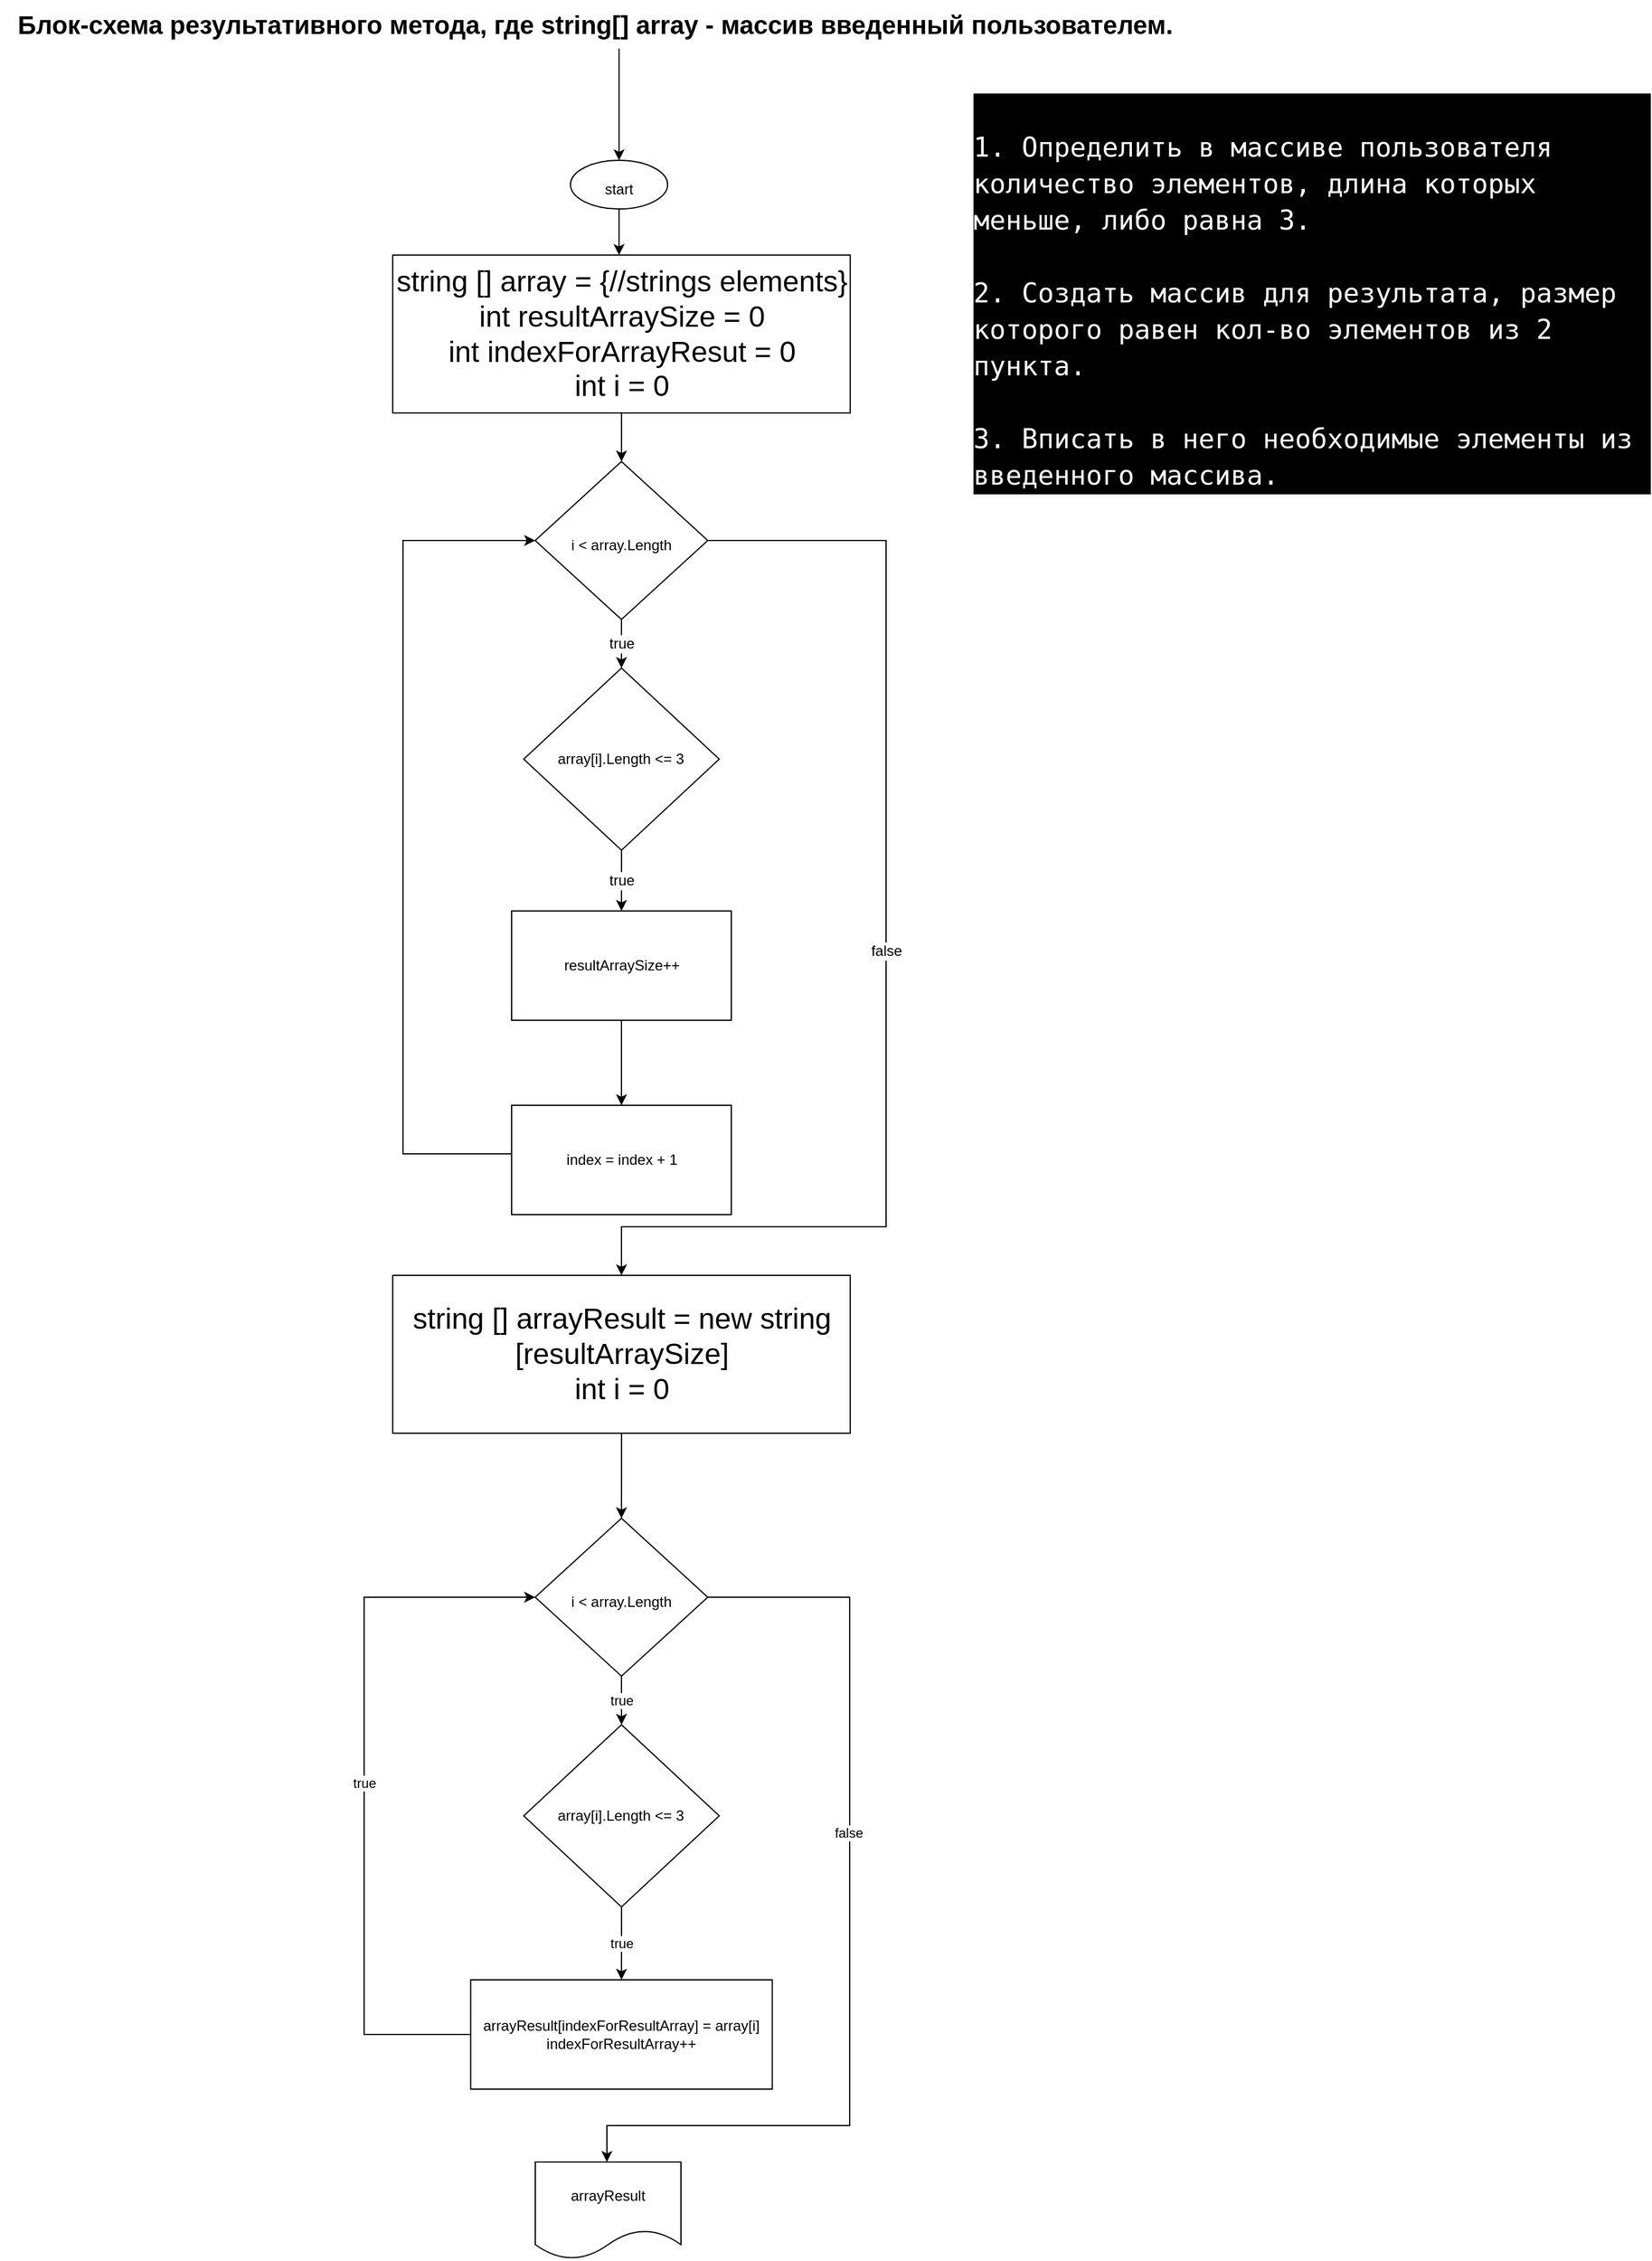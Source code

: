 <mxfile>
    <diagram id="O6eYyxdRciykGWJyQpn-" name="Страница 1">
        <mxGraphModel dx="851" dy="429" grid="1" gridSize="10" guides="1" tooltips="1" connect="1" arrows="1" fold="1" page="1" pageScale="1" pageWidth="827" pageHeight="1169" math="0" shadow="0">
            <root>
                <mxCell id="0"/>
                <mxCell id="1" parent="0"/>
                <mxCell id="2" style="edgeStyle=orthogonalEdgeStyle;rounded=0;orthogonalLoop=1;jettySize=auto;html=1;fontSize=24;" edge="1" parent="1" source="3">
                    <mxGeometry relative="1" as="geometry">
                        <mxPoint x="530" y="220" as="targetPoint"/>
                    </mxGeometry>
                </mxCell>
                <mxCell id="3" value="&lt;font style=&quot;font-size: 12px;&quot;&gt;start&lt;/font&gt;" style="ellipse;whiteSpace=wrap;html=1;fontSize=24;" vertex="1" parent="1">
                    <mxGeometry x="490" y="142.02" width="80" height="40" as="geometry"/>
                </mxCell>
                <mxCell id="4" style="edgeStyle=orthogonalEdgeStyle;rounded=0;orthogonalLoop=1;jettySize=auto;html=1;entryX=0.5;entryY=0;entryDx=0;entryDy=0;fontSize=12;" edge="1" parent="1" source="5" target="8">
                    <mxGeometry relative="1" as="geometry"/>
                </mxCell>
                <mxCell id="5" value="string [] array = {//strings elements}&lt;br&gt;int resultArraySize = 0&lt;br&gt;int indexForArrayResut = 0&lt;br&gt;int i = 0" style="rounded=0;whiteSpace=wrap;html=1;fontSize=24;" vertex="1" parent="1">
                    <mxGeometry x="343.56" y="220" width="376.88" height="130" as="geometry"/>
                </mxCell>
                <mxCell id="6" value="true" style="edgeStyle=orthogonalEdgeStyle;rounded=0;orthogonalLoop=1;jettySize=auto;html=1;entryX=0.5;entryY=0;entryDx=0;entryDy=0;fontSize=12;" edge="1" parent="1" source="8" target="10">
                    <mxGeometry relative="1" as="geometry"/>
                </mxCell>
                <mxCell id="7" value="false" style="edgeStyle=orthogonalEdgeStyle;rounded=0;orthogonalLoop=1;jettySize=auto;html=1;fontSize=12;" edge="1" parent="1" source="8">
                    <mxGeometry relative="1" as="geometry">
                        <mxPoint x="532" y="1060" as="targetPoint"/>
                        <Array as="points">
                            <mxPoint x="750" y="455"/>
                            <mxPoint x="750" y="1020"/>
                            <mxPoint x="532" y="1020"/>
                            <mxPoint x="532" y="1040"/>
                        </Array>
                    </mxGeometry>
                </mxCell>
                <mxCell id="8" value="&lt;font style=&quot;font-size: 12px;&quot;&gt;i &amp;lt; array.Length&lt;/font&gt;" style="rhombus;whiteSpace=wrap;html=1;fontSize=24;" vertex="1" parent="1">
                    <mxGeometry x="460.9" y="390" width="142.19" height="130" as="geometry"/>
                </mxCell>
                <mxCell id="9" value="true" style="edgeStyle=orthogonalEdgeStyle;rounded=0;orthogonalLoop=1;jettySize=auto;html=1;entryX=0.5;entryY=0;entryDx=0;entryDy=0;fontSize=12;" edge="1" parent="1" source="10" target="12">
                    <mxGeometry relative="1" as="geometry"/>
                </mxCell>
                <mxCell id="10" value="array[i].Length &amp;lt;= 3" style="rhombus;whiteSpace=wrap;html=1;fontSize=12;" vertex="1" parent="1">
                    <mxGeometry x="451.46" y="560" width="161.09" height="150" as="geometry"/>
                </mxCell>
                <mxCell id="11" style="edgeStyle=orthogonalEdgeStyle;rounded=0;orthogonalLoop=1;jettySize=auto;html=1;fontSize=12;entryX=0.5;entryY=0;entryDx=0;entryDy=0;" edge="1" parent="1" source="12" target="14">
                    <mxGeometry relative="1" as="geometry">
                        <mxPoint x="532.0" y="890.833" as="targetPoint"/>
                    </mxGeometry>
                </mxCell>
                <mxCell id="12" value="resultArraySize++" style="rounded=0;whiteSpace=wrap;html=1;fontSize=12;" vertex="1" parent="1">
                    <mxGeometry x="441.5" y="760" width="181" height="90" as="geometry"/>
                </mxCell>
                <mxCell id="13" style="edgeStyle=orthogonalEdgeStyle;rounded=0;orthogonalLoop=1;jettySize=auto;html=1;entryX=0;entryY=0.5;entryDx=0;entryDy=0;fontSize=12;exitX=0;exitY=0.5;exitDx=0;exitDy=0;" edge="1" parent="1" source="14" target="8">
                    <mxGeometry relative="1" as="geometry">
                        <Array as="points">
                            <mxPoint x="441" y="960"/>
                            <mxPoint x="352" y="960"/>
                            <mxPoint x="352" y="455"/>
                        </Array>
                    </mxGeometry>
                </mxCell>
                <mxCell id="14" value="index = index + 1" style="rounded=0;whiteSpace=wrap;html=1;fontSize=12;" vertex="1" parent="1">
                    <mxGeometry x="441.5" y="920" width="181" height="90" as="geometry"/>
                </mxCell>
                <mxCell id="15" style="edgeStyle=orthogonalEdgeStyle;rounded=0;orthogonalLoop=1;jettySize=auto;html=1;" edge="1" parent="1" source="16">
                    <mxGeometry relative="1" as="geometry">
                        <mxPoint x="532.01" y="1260" as="targetPoint"/>
                    </mxGeometry>
                </mxCell>
                <mxCell id="16" value="string [] arrayResult = new string [resultArraySize]&lt;br&gt;int i = 0" style="rounded=0;whiteSpace=wrap;html=1;fontSize=24;" vertex="1" parent="1">
                    <mxGeometry x="343.57" y="1060" width="376.88" height="130" as="geometry"/>
                </mxCell>
                <mxCell id="17" value="true" style="edgeStyle=orthogonalEdgeStyle;rounded=0;orthogonalLoop=1;jettySize=auto;html=1;" edge="1" parent="1" source="20" target="22">
                    <mxGeometry relative="1" as="geometry"/>
                </mxCell>
                <mxCell id="18" style="edgeStyle=orthogonalEdgeStyle;rounded=0;orthogonalLoop=1;jettySize=auto;html=1;" edge="1" parent="1" source="20">
                    <mxGeometry relative="1" as="geometry">
                        <mxPoint x="520" y="1790" as="targetPoint"/>
                        <Array as="points">
                            <mxPoint x="720" y="1325"/>
                            <mxPoint x="720" y="1760"/>
                            <mxPoint x="520" y="1760"/>
                        </Array>
                    </mxGeometry>
                </mxCell>
                <mxCell id="19" value="false" style="edgeLabel;html=1;align=center;verticalAlign=middle;resizable=0;points=[];" vertex="1" connectable="0" parent="18">
                    <mxGeometry x="-0.205" y="-1" relative="1" as="geometry">
                        <mxPoint as="offset"/>
                    </mxGeometry>
                </mxCell>
                <mxCell id="20" value="&lt;font style=&quot;font-size: 12px;&quot;&gt;i &amp;lt; array.Length&lt;/font&gt;" style="rhombus;whiteSpace=wrap;html=1;fontSize=24;" vertex="1" parent="1">
                    <mxGeometry x="460.91" y="1260" width="142.19" height="130" as="geometry"/>
                </mxCell>
                <mxCell id="21" value="true" style="edgeStyle=orthogonalEdgeStyle;rounded=0;orthogonalLoop=1;jettySize=auto;html=1;entryX=0.5;entryY=0;entryDx=0;entryDy=0;" edge="1" parent="1" source="22" target="24">
                    <mxGeometry relative="1" as="geometry"/>
                </mxCell>
                <mxCell id="22" value="array[i].Length &amp;lt;= 3" style="rhombus;whiteSpace=wrap;html=1;fontSize=12;" vertex="1" parent="1">
                    <mxGeometry x="451.46" y="1430" width="161.09" height="150" as="geometry"/>
                </mxCell>
                <mxCell id="23" value="true" style="edgeStyle=orthogonalEdgeStyle;rounded=0;orthogonalLoop=1;jettySize=auto;html=1;entryX=0;entryY=0.5;entryDx=0;entryDy=0;" edge="1" parent="1" source="24" target="20">
                    <mxGeometry relative="1" as="geometry">
                        <mxPoint x="240" y="1400" as="targetPoint"/>
                        <Array as="points">
                            <mxPoint x="320" y="1685"/>
                            <mxPoint x="320" y="1325"/>
                        </Array>
                    </mxGeometry>
                </mxCell>
                <mxCell id="24" value="arrayResult[indexForResultArray] = array[i]&lt;br&gt;indexForResultArray++" style="rounded=0;whiteSpace=wrap;html=1;fontSize=12;" vertex="1" parent="1">
                    <mxGeometry x="407.76" y="1640" width="248.49" height="90" as="geometry"/>
                </mxCell>
                <mxCell id="25" value="arrayResult" style="shape=document;whiteSpace=wrap;html=1;boundedLbl=1;" vertex="1" parent="1">
                    <mxGeometry x="461" y="1790" width="120" height="80" as="geometry"/>
                </mxCell>
                <mxCell id="26" value="&lt;div style=&quot;color: rgb(255, 255, 255); background-color: rgb(0, 0, 0); font-family: &amp;quot;Droid Sans Mono&amp;quot;, &amp;quot;monospace&amp;quot;, monospace; font-weight: normal; font-size: 22px; line-height: 30px;&quot;&gt;&lt;div&gt;&lt;br&gt;&lt;/div&gt;&lt;div&gt;&lt;span style=&quot;color: #ffffff;&quot;&gt;1. Определить в массиве пользователя количество элементов, длина которых меньше, либо равна 3.&lt;/span&gt;&lt;/div&gt;&lt;br&gt;&lt;div&gt;&lt;span style=&quot;color: #ffffff;&quot;&gt;2. Создать массив для результата, размер которого равен кол-во элементов из 2 пункта.&lt;/span&gt;&lt;/div&gt;&lt;br&gt;&lt;div&gt;&lt;span style=&quot;color: #ffffff;&quot;&gt;3. Вписать в него необходимые элементы из введенного массива.&lt;/span&gt;&lt;/div&gt;&lt;/div&gt;" style="text;whiteSpace=wrap;html=1;" vertex="1" parent="1">
                    <mxGeometry x="820" y="80.0" width="560" height="410" as="geometry"/>
                </mxCell>
                <mxCell id="27" style="edgeStyle=orthogonalEdgeStyle;rounded=0;orthogonalLoop=1;jettySize=auto;html=1;entryX=0.5;entryY=0;entryDx=0;entryDy=0;" edge="1" parent="1" source="28" target="3">
                    <mxGeometry relative="1" as="geometry">
                        <mxPoint x="275" y="140" as="targetPoint"/>
                        <Array as="points">
                            <mxPoint x="530" y="70"/>
                            <mxPoint x="530" y="70"/>
                        </Array>
                    </mxGeometry>
                </mxCell>
                <mxCell id="28" value="Блок-схема результативного метода, где string[] array - массив введенный пользователем." style="text;html=1;align=center;verticalAlign=middle;resizable=0;points=[];autosize=1;strokeColor=none;fillColor=none;fontSize=21;fontStyle=1" vertex="1" parent="1">
                    <mxGeometry x="20" y="10" width="980" height="40" as="geometry"/>
                </mxCell>
            </root>
        </mxGraphModel>
    </diagram>
</mxfile>